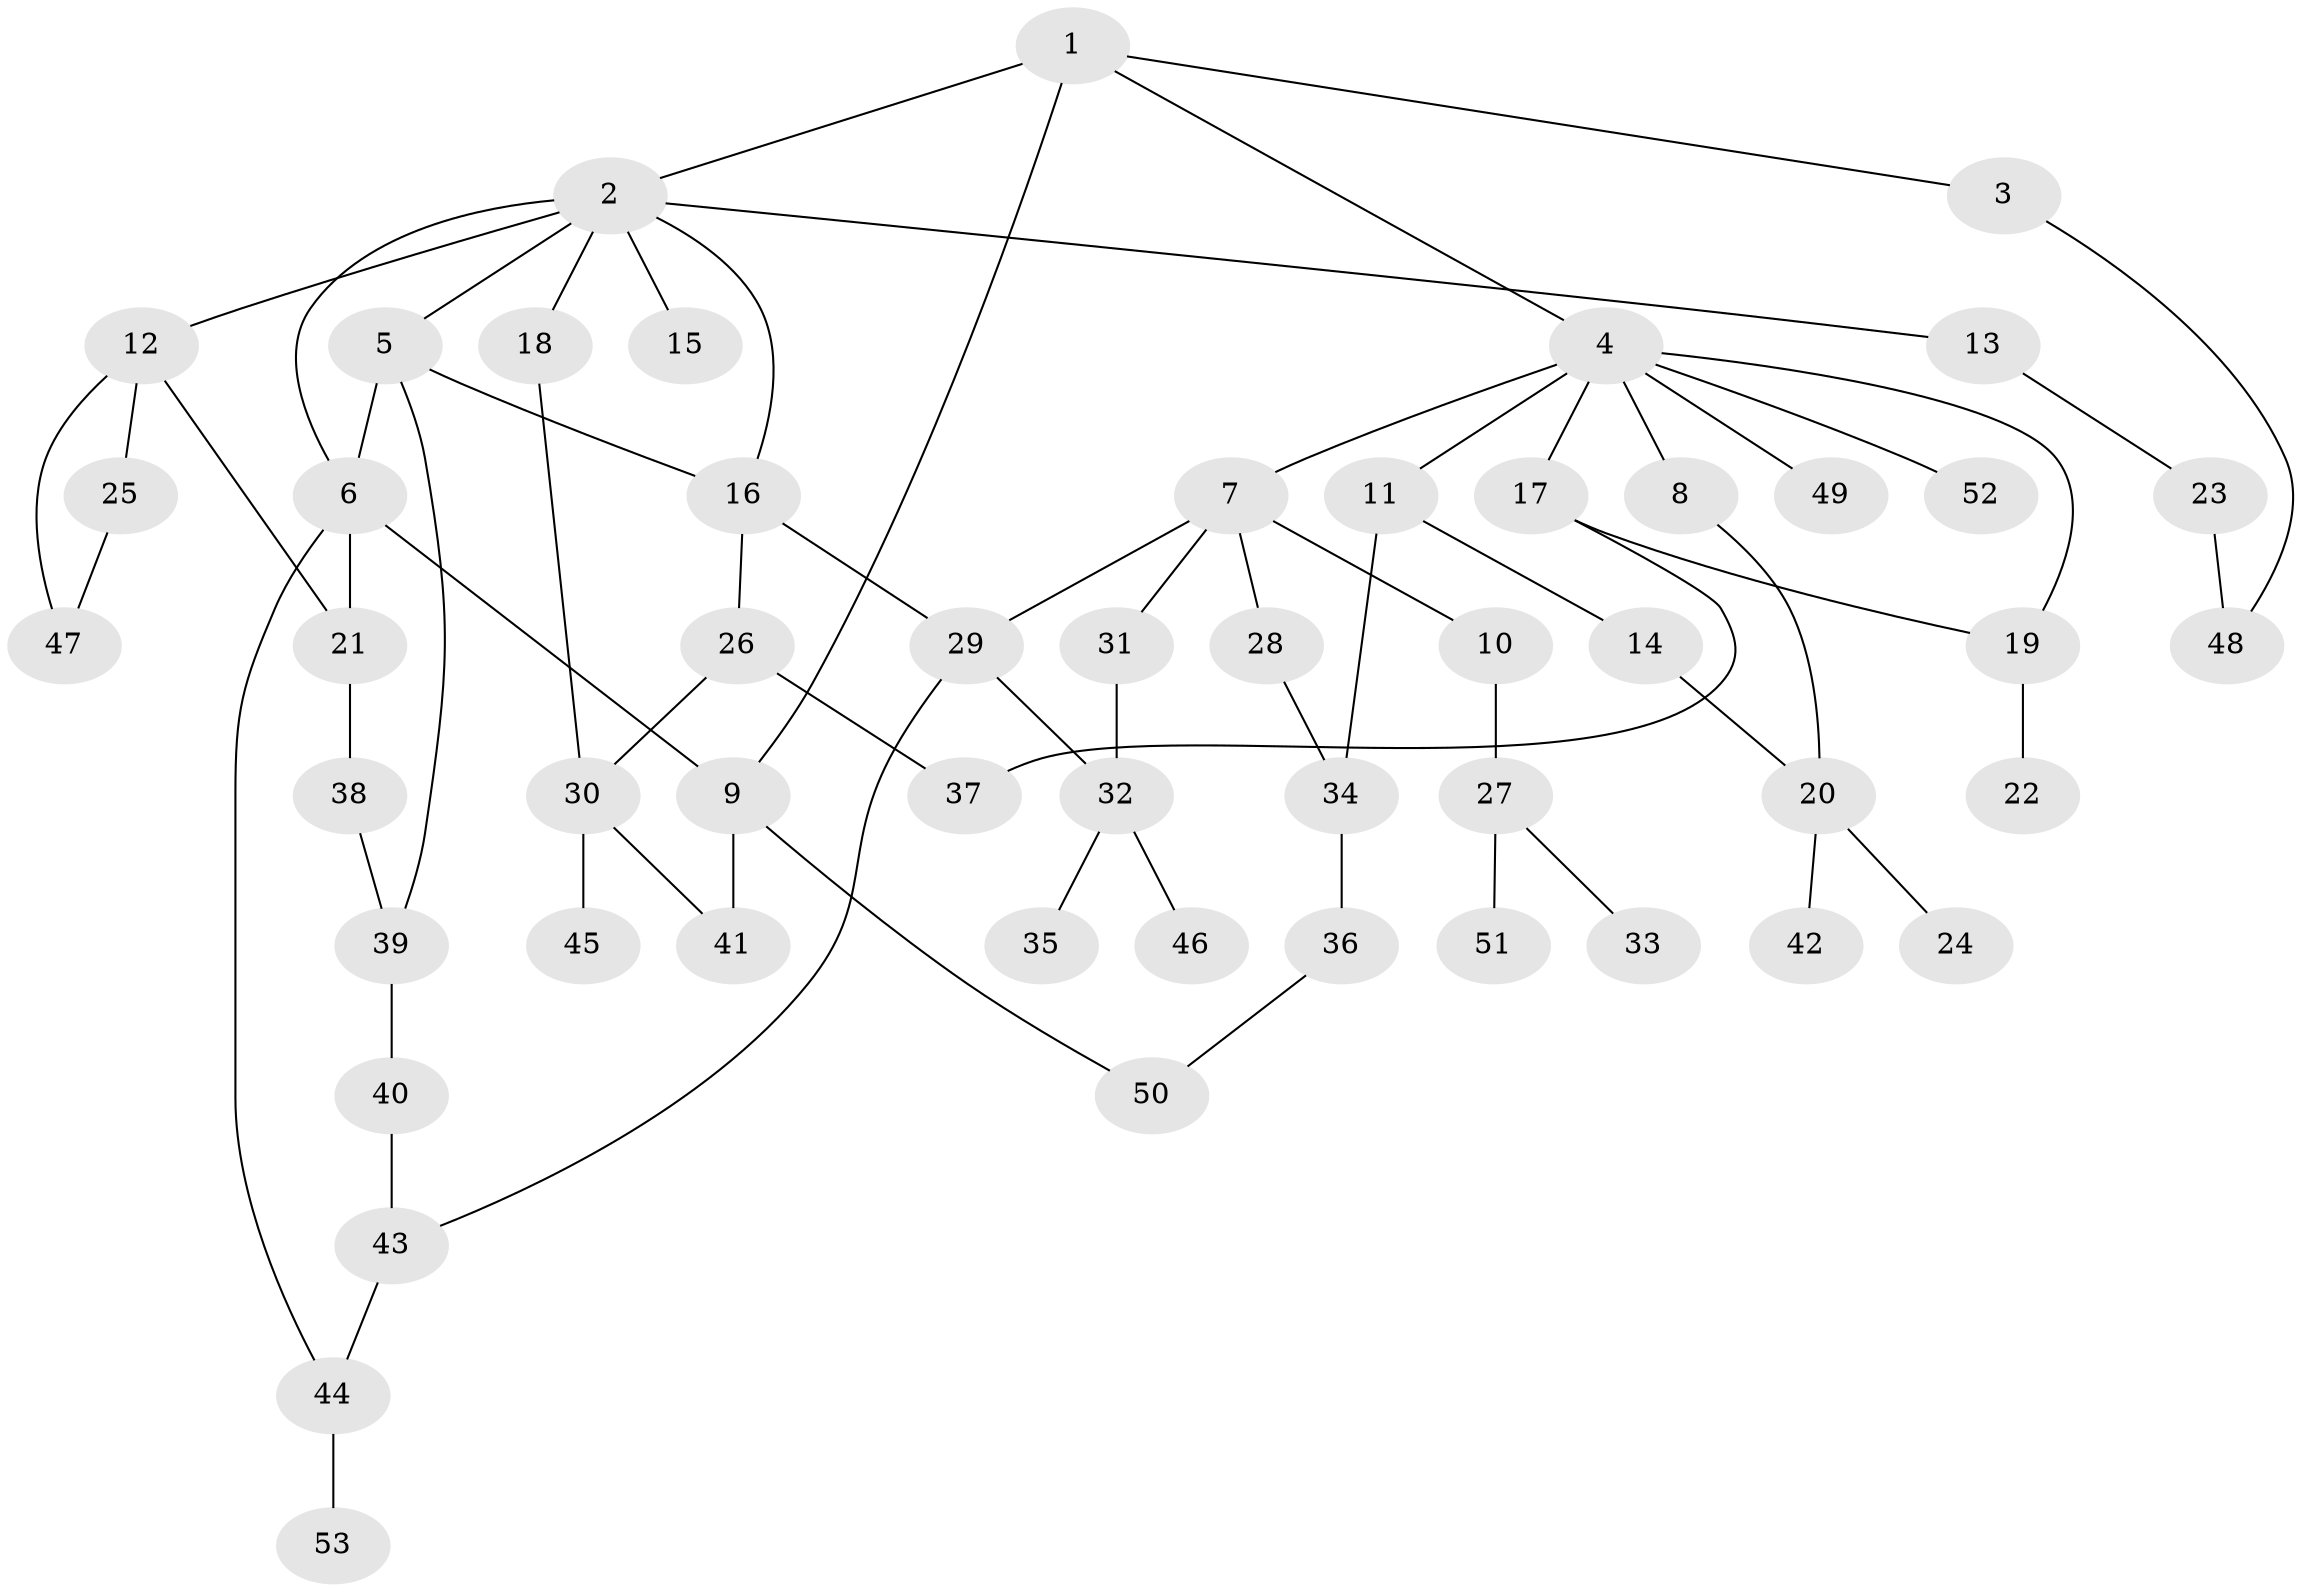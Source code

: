 // coarse degree distribution, {9: 0.02857142857142857, 2: 0.3142857142857143, 7: 0.02857142857142857, 5: 0.11428571428571428, 6: 0.02857142857142857, 3: 0.2, 1: 0.2571428571428571, 4: 0.02857142857142857}
// Generated by graph-tools (version 1.1) at 2025/41/03/06/25 10:41:29]
// undirected, 53 vertices, 70 edges
graph export_dot {
graph [start="1"]
  node [color=gray90,style=filled];
  1;
  2;
  3;
  4;
  5;
  6;
  7;
  8;
  9;
  10;
  11;
  12;
  13;
  14;
  15;
  16;
  17;
  18;
  19;
  20;
  21;
  22;
  23;
  24;
  25;
  26;
  27;
  28;
  29;
  30;
  31;
  32;
  33;
  34;
  35;
  36;
  37;
  38;
  39;
  40;
  41;
  42;
  43;
  44;
  45;
  46;
  47;
  48;
  49;
  50;
  51;
  52;
  53;
  1 -- 2;
  1 -- 3;
  1 -- 4;
  1 -- 9;
  2 -- 5;
  2 -- 12;
  2 -- 13;
  2 -- 15;
  2 -- 16;
  2 -- 18;
  2 -- 6;
  3 -- 48;
  4 -- 7;
  4 -- 8;
  4 -- 11;
  4 -- 17;
  4 -- 19;
  4 -- 49;
  4 -- 52;
  5 -- 6;
  5 -- 39;
  5 -- 16;
  6 -- 44;
  6 -- 21;
  6 -- 9;
  7 -- 10;
  7 -- 28;
  7 -- 31;
  7 -- 29;
  8 -- 20;
  9 -- 41;
  9 -- 50;
  10 -- 27;
  11 -- 14;
  11 -- 34;
  12 -- 21;
  12 -- 25;
  12 -- 47;
  13 -- 23;
  14 -- 20;
  16 -- 26;
  16 -- 29;
  17 -- 19;
  17 -- 37;
  18 -- 30;
  19 -- 22;
  20 -- 24;
  20 -- 42;
  21 -- 38;
  23 -- 48;
  25 -- 47;
  26 -- 37;
  26 -- 30;
  27 -- 33;
  27 -- 51;
  28 -- 34;
  29 -- 43;
  29 -- 32;
  30 -- 45;
  30 -- 41;
  31 -- 32;
  32 -- 35;
  32 -- 46;
  34 -- 36;
  36 -- 50;
  38 -- 39;
  39 -- 40;
  40 -- 43;
  43 -- 44;
  44 -- 53;
}
